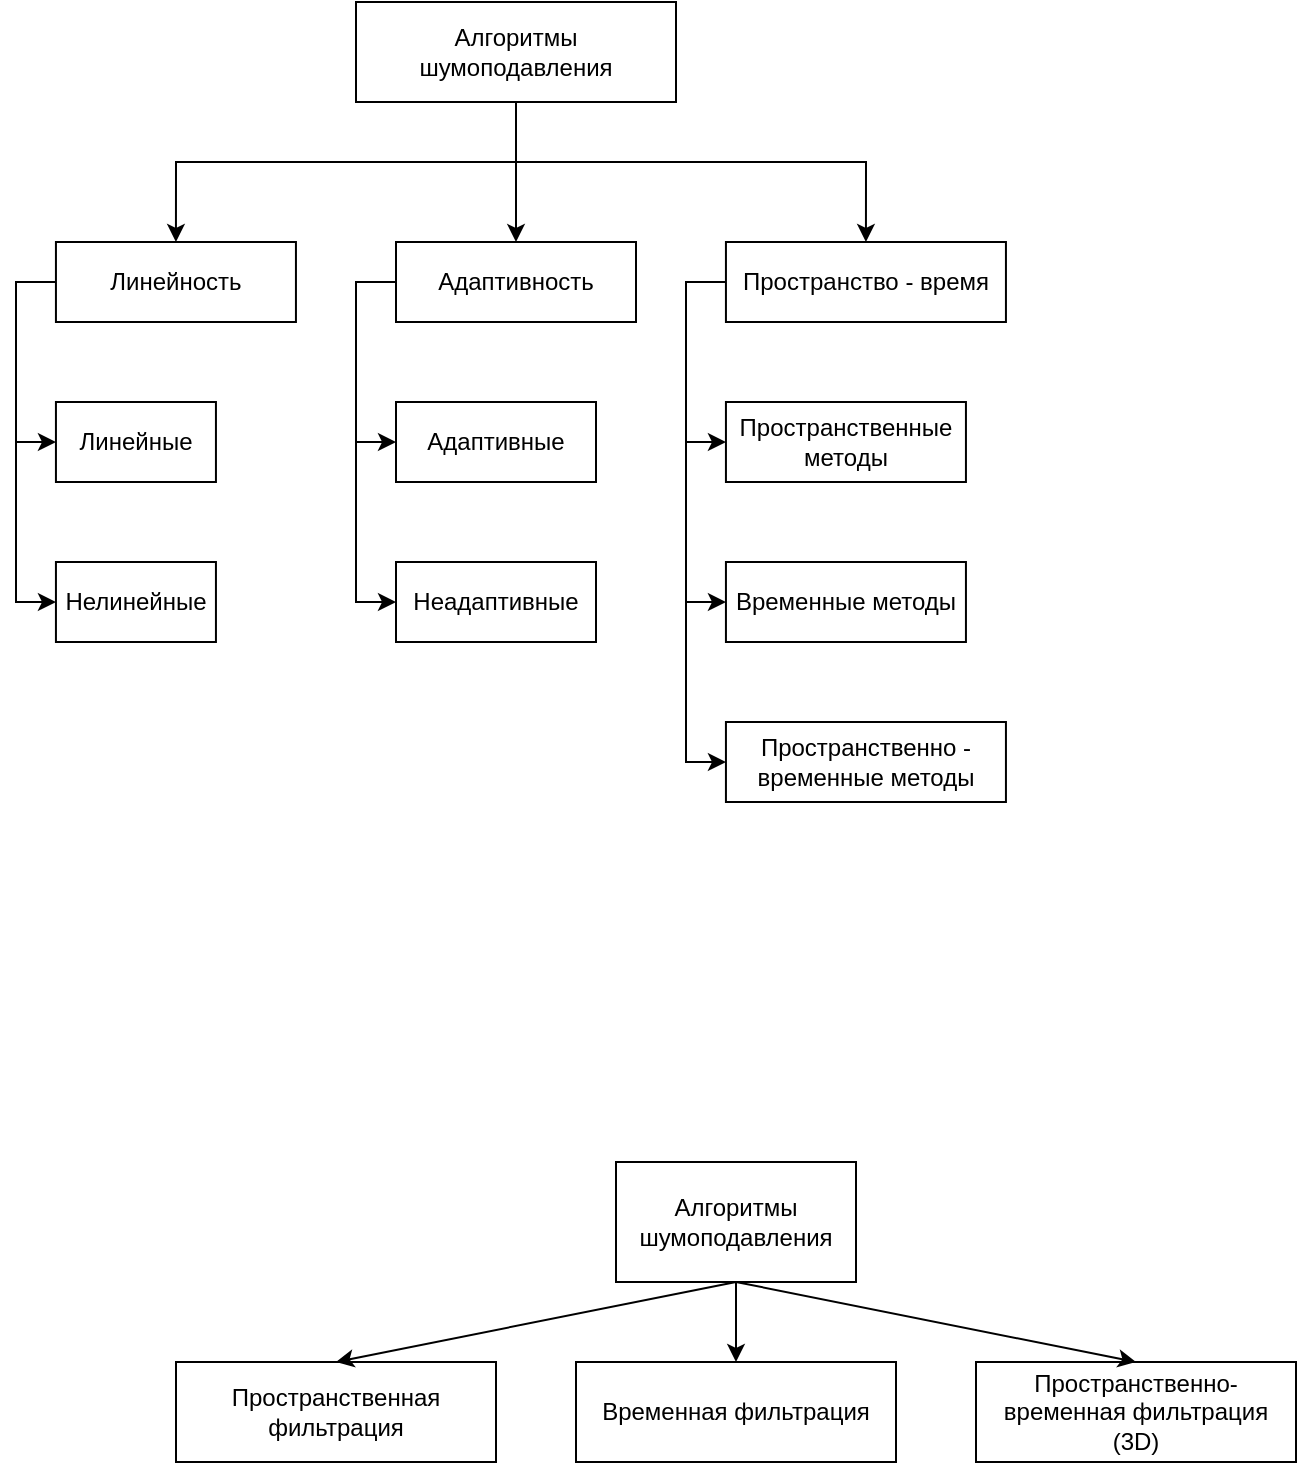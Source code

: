 <mxfile version="14.7.1" type="device"><diagram id="hvMQWX757xTpEkqIQ9mF" name="Page-1"><mxGraphModel dx="981" dy="553" grid="1" gridSize="10" guides="1" tooltips="1" connect="1" arrows="1" fold="1" page="1" pageScale="1" pageWidth="850" pageHeight="1100" math="0" shadow="0"><root><mxCell id="0"/><mxCell id="1" parent="0"/><mxCell id="Uc9lsV0eh_0lWyP-M_jN-2" style="edgeStyle=orthogonalEdgeStyle;rounded=0;orthogonalLoop=1;jettySize=auto;html=1;exitX=0.5;exitY=1;exitDx=0;exitDy=0;entryX=0.5;entryY=0;entryDx=0;entryDy=0;" edge="1" parent="1" source="sYP1egR8sPOUG411j4rC-1" target="Uc9lsV0eh_0lWyP-M_jN-1"><mxGeometry relative="1" as="geometry"><Array as="points"><mxPoint x="345" y="120"/><mxPoint x="510" y="120"/></Array></mxGeometry></mxCell><mxCell id="sYP1egR8sPOUG411j4rC-1" value="Алгоритмы шумоподавления" style="rounded=0;whiteSpace=wrap;html=1;" parent="1" vertex="1"><mxGeometry x="260" y="40" width="160" height="50" as="geometry"/></mxCell><mxCell id="6RvidnedOzVbs5A_9MCF-36" style="edgeStyle=orthogonalEdgeStyle;rounded=0;orthogonalLoop=1;jettySize=auto;html=1;exitX=0.5;exitY=0;exitDx=0;exitDy=0;startArrow=classic;startFill=1;endArrow=classic;endFill=1;entryX=0.5;entryY=0;entryDx=0;entryDy=0;" parent="1" source="sYP1egR8sPOUG411j4rC-14" edge="1" target="6RvidnedOzVbs5A_9MCF-40"><mxGeometry relative="1" as="geometry"><mxPoint x="270" y="160" as="targetPoint"/><Array as="points"><mxPoint x="345" y="120"/><mxPoint x="180" y="120"/></Array></mxGeometry></mxCell><mxCell id="Uc9lsV0eh_0lWyP-M_jN-12" style="edgeStyle=orthogonalEdgeStyle;rounded=0;orthogonalLoop=1;jettySize=auto;html=1;exitX=0;exitY=0.5;exitDx=0;exitDy=0;entryX=0;entryY=0.5;entryDx=0;entryDy=0;endArrow=classic;endFill=1;" edge="1" parent="1" source="sYP1egR8sPOUG411j4rC-14" target="Uc9lsV0eh_0lWyP-M_jN-5"><mxGeometry relative="1" as="geometry"/></mxCell><mxCell id="Uc9lsV0eh_0lWyP-M_jN-13" style="edgeStyle=orthogonalEdgeStyle;rounded=0;orthogonalLoop=1;jettySize=auto;html=1;exitX=0;exitY=0.5;exitDx=0;exitDy=0;entryX=0;entryY=0.5;entryDx=0;entryDy=0;endArrow=classic;endFill=1;" edge="1" parent="1" source="sYP1egR8sPOUG411j4rC-14" target="Uc9lsV0eh_0lWyP-M_jN-6"><mxGeometry relative="1" as="geometry"/></mxCell><mxCell id="sYP1egR8sPOUG411j4rC-14" value="Адаптивность" style="rounded=0;whiteSpace=wrap;html=1;" parent="1" vertex="1"><mxGeometry x="280" y="160" width="120" height="40" as="geometry"/></mxCell><mxCell id="sYP1egR8sPOUG411j4rC-20" value="Пространственная фильтрация" style="whiteSpace=wrap;html=1;" parent="1" vertex="1"><mxGeometry x="170" y="720" width="160" height="50" as="geometry"/></mxCell><mxCell id="sYP1egR8sPOUG411j4rC-21" value="Временная фильтрация" style="whiteSpace=wrap;html=1;" parent="1" vertex="1"><mxGeometry x="370" y="720" width="160" height="50" as="geometry"/></mxCell><mxCell id="sYP1egR8sPOUG411j4rC-22" value="Пространственно-временная фильтрация (3D)" style="whiteSpace=wrap;html=1;" parent="1" vertex="1"><mxGeometry x="570" y="720" width="160" height="50" as="geometry"/></mxCell><mxCell id="6RvidnedOzVbs5A_9MCF-18" style="rounded=0;orthogonalLoop=1;jettySize=auto;html=1;exitX=0.5;exitY=1;exitDx=0;exitDy=0;entryX=0.5;entryY=0;entryDx=0;entryDy=0;" parent="1" source="6RvidnedOzVbs5A_9MCF-13" target="sYP1egR8sPOUG411j4rC-20" edge="1"><mxGeometry relative="1" as="geometry"/></mxCell><mxCell id="6RvidnedOzVbs5A_9MCF-19" style="edgeStyle=none;rounded=0;orthogonalLoop=1;jettySize=auto;html=1;exitX=0.5;exitY=1;exitDx=0;exitDy=0;entryX=0.5;entryY=0;entryDx=0;entryDy=0;" parent="1" source="6RvidnedOzVbs5A_9MCF-13" target="sYP1egR8sPOUG411j4rC-21" edge="1"><mxGeometry relative="1" as="geometry"><mxPoint x="448" y="717" as="targetPoint"/></mxGeometry></mxCell><mxCell id="6RvidnedOzVbs5A_9MCF-20" style="edgeStyle=none;rounded=0;orthogonalLoop=1;jettySize=auto;html=1;exitX=0.5;exitY=1;exitDx=0;exitDy=0;entryX=0.5;entryY=0;entryDx=0;entryDy=0;" parent="1" source="6RvidnedOzVbs5A_9MCF-13" target="sYP1egR8sPOUG411j4rC-22" edge="1"><mxGeometry relative="1" as="geometry"/></mxCell><mxCell id="6RvidnedOzVbs5A_9MCF-13" value="Алгоритмы шумоподавления" style="whiteSpace=wrap;html=1;" parent="1" vertex="1"><mxGeometry x="390" y="620" width="120" height="60" as="geometry"/></mxCell><mxCell id="Uc9lsV0eh_0lWyP-M_jN-10" style="edgeStyle=orthogonalEdgeStyle;rounded=0;orthogonalLoop=1;jettySize=auto;html=1;exitX=0;exitY=0.5;exitDx=0;exitDy=0;entryX=0;entryY=0.5;entryDx=0;entryDy=0;endArrow=classic;endFill=1;" edge="1" parent="1" source="6RvidnedOzVbs5A_9MCF-40" target="Uc9lsV0eh_0lWyP-M_jN-3"><mxGeometry relative="1" as="geometry"/></mxCell><mxCell id="Uc9lsV0eh_0lWyP-M_jN-11" style="edgeStyle=orthogonalEdgeStyle;rounded=0;orthogonalLoop=1;jettySize=auto;html=1;exitX=0;exitY=0.5;exitDx=0;exitDy=0;entryX=0;entryY=0.5;entryDx=0;entryDy=0;endArrow=classic;endFill=1;" edge="1" parent="1" source="6RvidnedOzVbs5A_9MCF-40" target="Uc9lsV0eh_0lWyP-M_jN-4"><mxGeometry relative="1" as="geometry"/></mxCell><mxCell id="6RvidnedOzVbs5A_9MCF-40" value="Линейность" style="rounded=0;whiteSpace=wrap;html=1;" parent="1" vertex="1"><mxGeometry x="109.97" y="160" width="120" height="40" as="geometry"/></mxCell><mxCell id="Uc9lsV0eh_0lWyP-M_jN-14" style="edgeStyle=orthogonalEdgeStyle;rounded=0;orthogonalLoop=1;jettySize=auto;html=1;exitX=0;exitY=0.5;exitDx=0;exitDy=0;entryX=0;entryY=0.5;entryDx=0;entryDy=0;endArrow=classic;endFill=1;" edge="1" parent="1" source="Uc9lsV0eh_0lWyP-M_jN-1" target="Uc9lsV0eh_0lWyP-M_jN-7"><mxGeometry relative="1" as="geometry"/></mxCell><mxCell id="Uc9lsV0eh_0lWyP-M_jN-15" style="edgeStyle=orthogonalEdgeStyle;rounded=0;orthogonalLoop=1;jettySize=auto;html=1;exitX=0;exitY=0.5;exitDx=0;exitDy=0;entryX=0;entryY=0.5;entryDx=0;entryDy=0;endArrow=classic;endFill=1;" edge="1" parent="1" source="Uc9lsV0eh_0lWyP-M_jN-1" target="Uc9lsV0eh_0lWyP-M_jN-8"><mxGeometry relative="1" as="geometry"/></mxCell><mxCell id="Uc9lsV0eh_0lWyP-M_jN-16" style="edgeStyle=orthogonalEdgeStyle;rounded=0;orthogonalLoop=1;jettySize=auto;html=1;exitX=0;exitY=0.5;exitDx=0;exitDy=0;entryX=0;entryY=0.5;entryDx=0;entryDy=0;endArrow=classic;endFill=1;" edge="1" parent="1" source="Uc9lsV0eh_0lWyP-M_jN-1" target="Uc9lsV0eh_0lWyP-M_jN-9"><mxGeometry relative="1" as="geometry"/></mxCell><mxCell id="Uc9lsV0eh_0lWyP-M_jN-1" value="Пространство - время" style="whiteSpace=wrap;html=1;" vertex="1" parent="1"><mxGeometry x="444.97" y="160" width="140" height="40" as="geometry"/></mxCell><mxCell id="Uc9lsV0eh_0lWyP-M_jN-3" value="Линейные" style="whiteSpace=wrap;html=1;" vertex="1" parent="1"><mxGeometry x="109.97" y="240" width="80" height="40" as="geometry"/></mxCell><mxCell id="Uc9lsV0eh_0lWyP-M_jN-4" value="Нелинейные" style="whiteSpace=wrap;html=1;" vertex="1" parent="1"><mxGeometry x="109.97" y="320" width="80" height="40" as="geometry"/></mxCell><mxCell id="Uc9lsV0eh_0lWyP-M_jN-5" value="Адаптивные" style="whiteSpace=wrap;html=1;" vertex="1" parent="1"><mxGeometry x="280" y="240" width="100" height="40" as="geometry"/></mxCell><mxCell id="Uc9lsV0eh_0lWyP-M_jN-6" value="Неадаптивные" style="whiteSpace=wrap;html=1;" vertex="1" parent="1"><mxGeometry x="280" y="320" width="100" height="40" as="geometry"/></mxCell><mxCell id="Uc9lsV0eh_0lWyP-M_jN-7" value="Пространственные методы" style="whiteSpace=wrap;html=1;" vertex="1" parent="1"><mxGeometry x="444.97" y="240" width="120" height="40" as="geometry"/></mxCell><mxCell id="Uc9lsV0eh_0lWyP-M_jN-8" value="Временные методы" style="whiteSpace=wrap;html=1;" vertex="1" parent="1"><mxGeometry x="444.97" y="320" width="120" height="40" as="geometry"/></mxCell><mxCell id="Uc9lsV0eh_0lWyP-M_jN-9" value="Пространственно - временные методы" style="whiteSpace=wrap;html=1;" vertex="1" parent="1"><mxGeometry x="444.97" y="400" width="140" height="40" as="geometry"/></mxCell></root></mxGraphModel></diagram></mxfile>